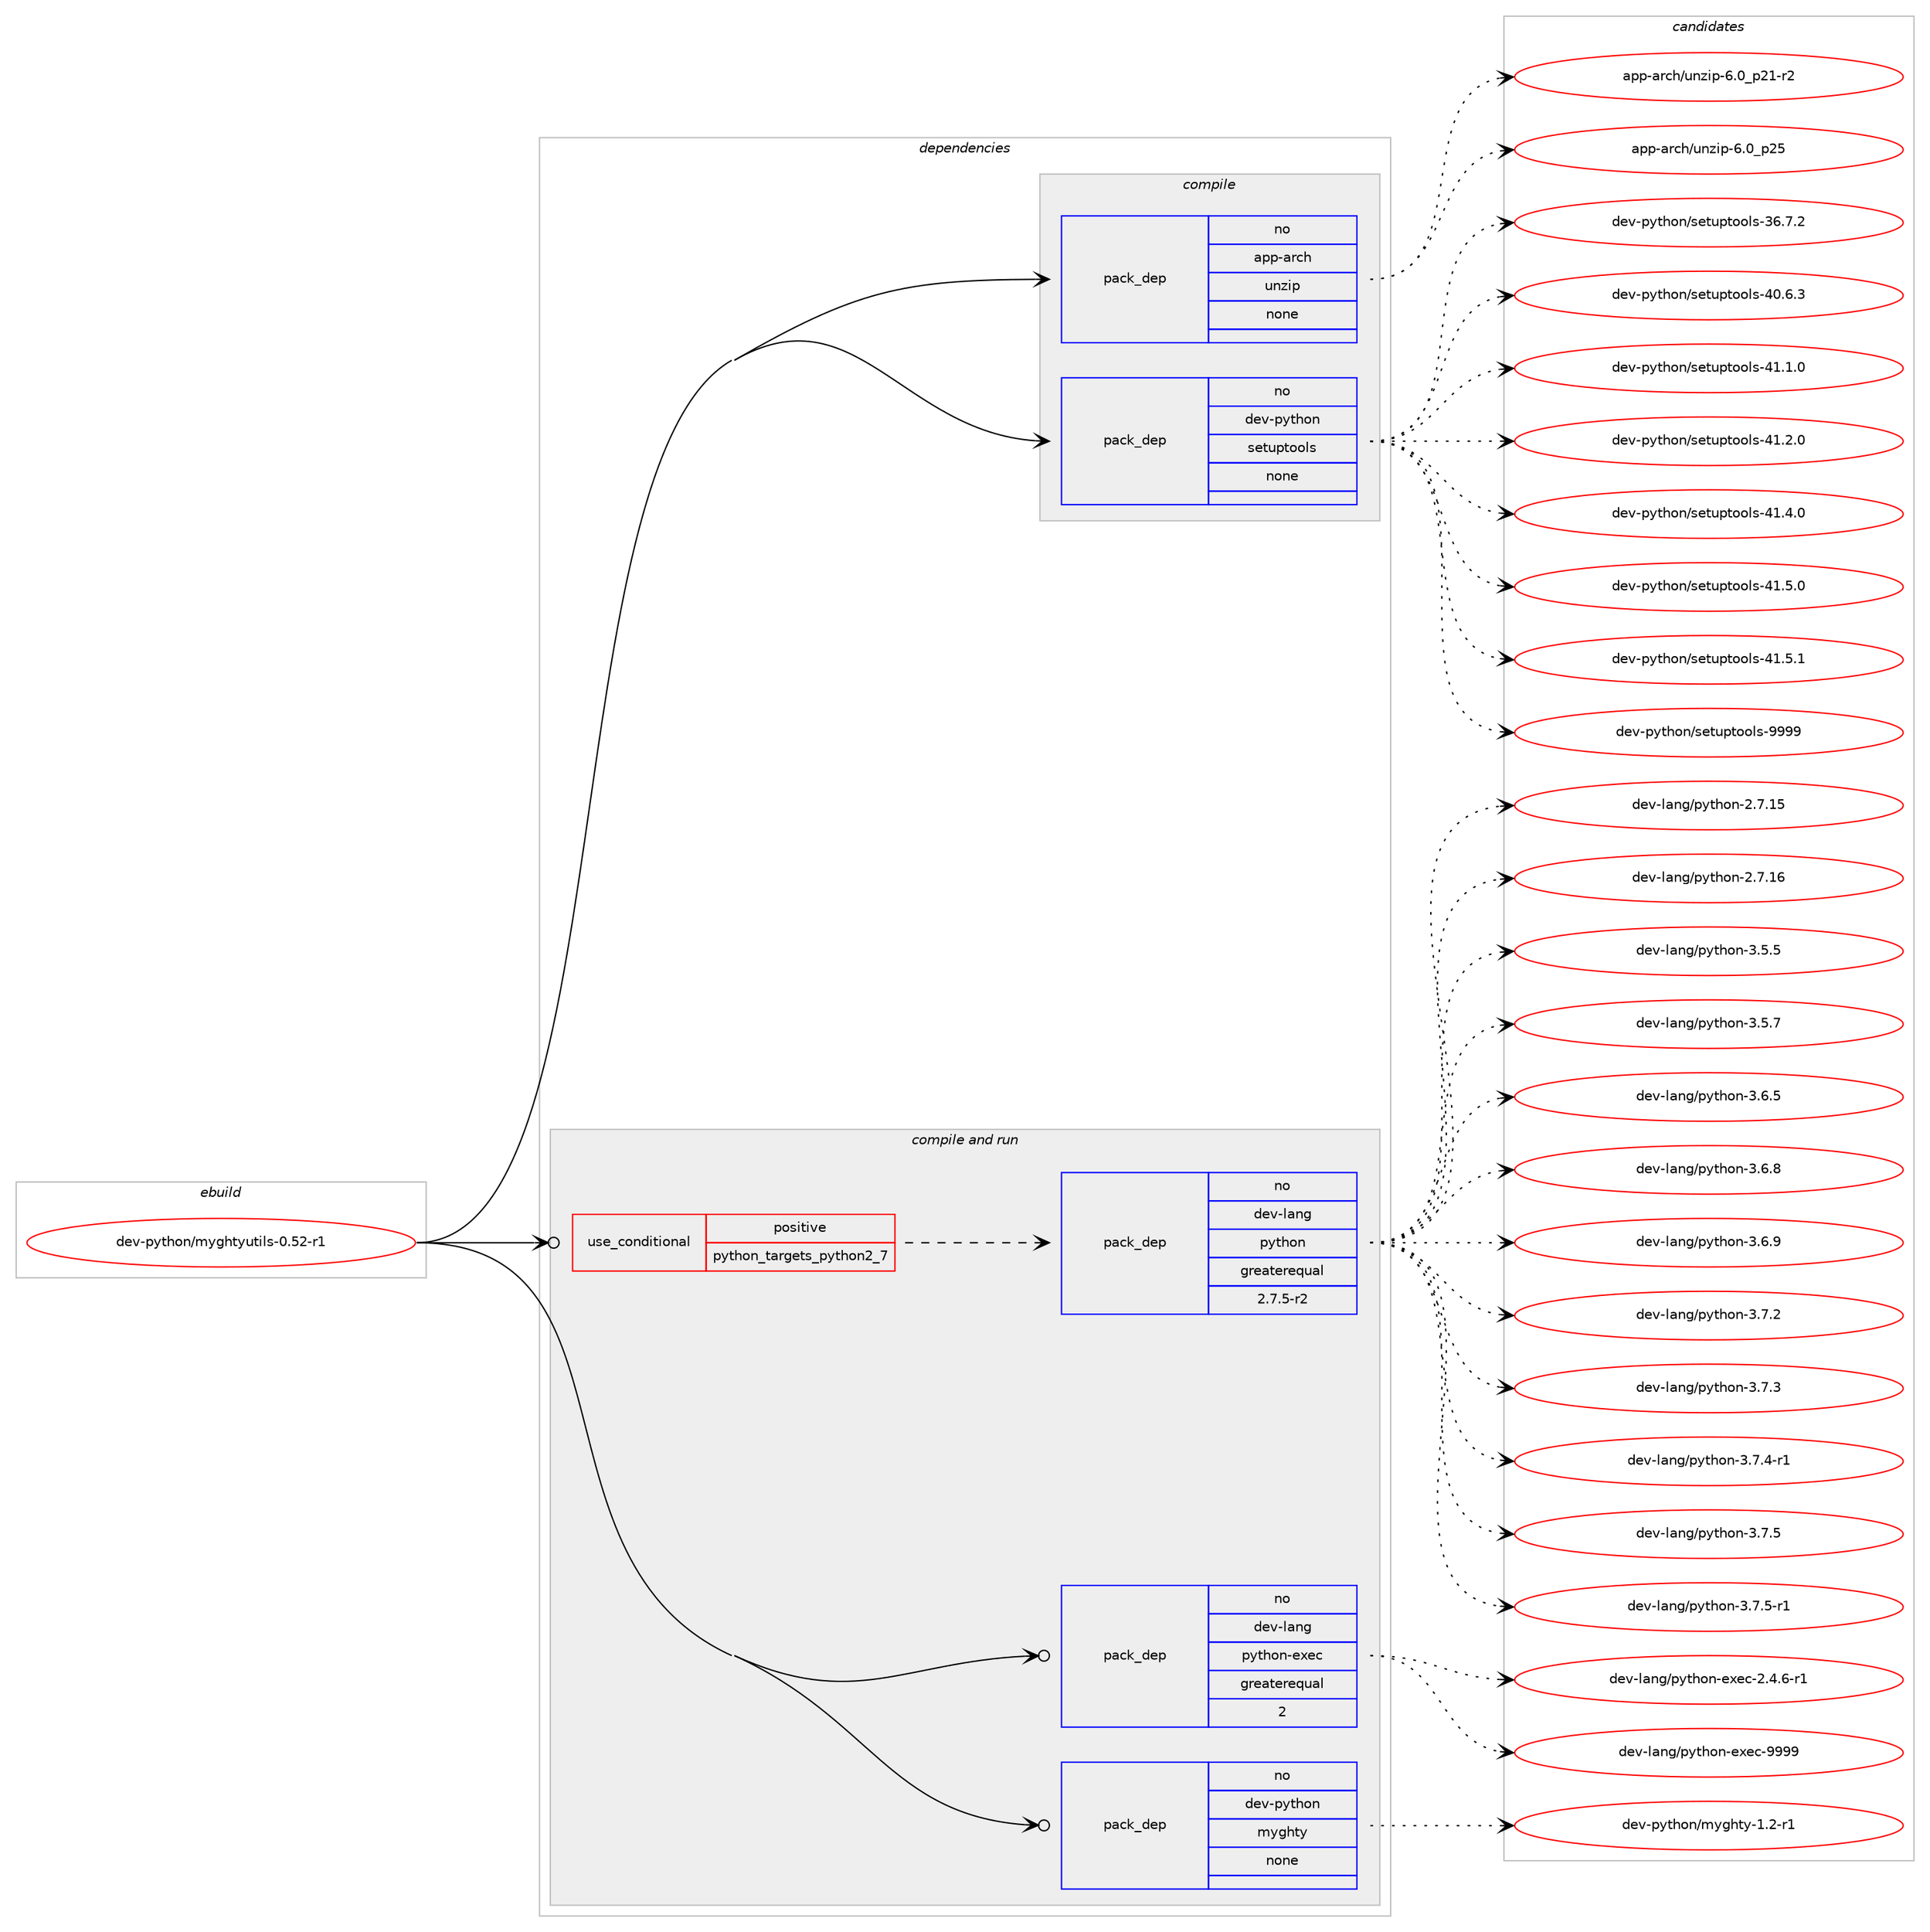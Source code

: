 digraph prolog {

# *************
# Graph options
# *************

newrank=true;
concentrate=true;
compound=true;
graph [rankdir=LR,fontname=Helvetica,fontsize=10,ranksep=1.5];#, ranksep=2.5, nodesep=0.2];
edge  [arrowhead=vee];
node  [fontname=Helvetica,fontsize=10];

# **********
# The ebuild
# **********

subgraph cluster_leftcol {
color=gray;
rank=same;
label=<<i>ebuild</i>>;
id [label="dev-python/myghtyutils-0.52-r1", color=red, width=4, href="../dev-python/myghtyutils-0.52-r1.svg"];
}

# ****************
# The dependencies
# ****************

subgraph cluster_midcol {
color=gray;
label=<<i>dependencies</i>>;
subgraph cluster_compile {
fillcolor="#eeeeee";
style=filled;
label=<<i>compile</i>>;
subgraph pack460821 {
dependency615401 [label=<<TABLE BORDER="0" CELLBORDER="1" CELLSPACING="0" CELLPADDING="4" WIDTH="220"><TR><TD ROWSPAN="6" CELLPADDING="30">pack_dep</TD></TR><TR><TD WIDTH="110">no</TD></TR><TR><TD>app-arch</TD></TR><TR><TD>unzip</TD></TR><TR><TD>none</TD></TR><TR><TD></TD></TR></TABLE>>, shape=none, color=blue];
}
id:e -> dependency615401:w [weight=20,style="solid",arrowhead="vee"];
subgraph pack460822 {
dependency615402 [label=<<TABLE BORDER="0" CELLBORDER="1" CELLSPACING="0" CELLPADDING="4" WIDTH="220"><TR><TD ROWSPAN="6" CELLPADDING="30">pack_dep</TD></TR><TR><TD WIDTH="110">no</TD></TR><TR><TD>dev-python</TD></TR><TR><TD>setuptools</TD></TR><TR><TD>none</TD></TR><TR><TD></TD></TR></TABLE>>, shape=none, color=blue];
}
id:e -> dependency615402:w [weight=20,style="solid",arrowhead="vee"];
}
subgraph cluster_compileandrun {
fillcolor="#eeeeee";
style=filled;
label=<<i>compile and run</i>>;
subgraph cond142775 {
dependency615403 [label=<<TABLE BORDER="0" CELLBORDER="1" CELLSPACING="0" CELLPADDING="4"><TR><TD ROWSPAN="3" CELLPADDING="10">use_conditional</TD></TR><TR><TD>positive</TD></TR><TR><TD>python_targets_python2_7</TD></TR></TABLE>>, shape=none, color=red];
subgraph pack460823 {
dependency615404 [label=<<TABLE BORDER="0" CELLBORDER="1" CELLSPACING="0" CELLPADDING="4" WIDTH="220"><TR><TD ROWSPAN="6" CELLPADDING="30">pack_dep</TD></TR><TR><TD WIDTH="110">no</TD></TR><TR><TD>dev-lang</TD></TR><TR><TD>python</TD></TR><TR><TD>greaterequal</TD></TR><TR><TD>2.7.5-r2</TD></TR></TABLE>>, shape=none, color=blue];
}
dependency615403:e -> dependency615404:w [weight=20,style="dashed",arrowhead="vee"];
}
id:e -> dependency615403:w [weight=20,style="solid",arrowhead="odotvee"];
subgraph pack460824 {
dependency615405 [label=<<TABLE BORDER="0" CELLBORDER="1" CELLSPACING="0" CELLPADDING="4" WIDTH="220"><TR><TD ROWSPAN="6" CELLPADDING="30">pack_dep</TD></TR><TR><TD WIDTH="110">no</TD></TR><TR><TD>dev-lang</TD></TR><TR><TD>python-exec</TD></TR><TR><TD>greaterequal</TD></TR><TR><TD>2</TD></TR></TABLE>>, shape=none, color=blue];
}
id:e -> dependency615405:w [weight=20,style="solid",arrowhead="odotvee"];
subgraph pack460825 {
dependency615406 [label=<<TABLE BORDER="0" CELLBORDER="1" CELLSPACING="0" CELLPADDING="4" WIDTH="220"><TR><TD ROWSPAN="6" CELLPADDING="30">pack_dep</TD></TR><TR><TD WIDTH="110">no</TD></TR><TR><TD>dev-python</TD></TR><TR><TD>myghty</TD></TR><TR><TD>none</TD></TR><TR><TD></TD></TR></TABLE>>, shape=none, color=blue];
}
id:e -> dependency615406:w [weight=20,style="solid",arrowhead="odotvee"];
}
subgraph cluster_run {
fillcolor="#eeeeee";
style=filled;
label=<<i>run</i>>;
}
}

# **************
# The candidates
# **************

subgraph cluster_choices {
rank=same;
color=gray;
label=<<i>candidates</i>>;

subgraph choice460821 {
color=black;
nodesep=1;
choice9711211245971149910447117110122105112455446489511250494511450 [label="app-arch/unzip-6.0_p21-r2", color=red, width=4,href="../app-arch/unzip-6.0_p21-r2.svg"];
choice971121124597114991044711711012210511245544648951125053 [label="app-arch/unzip-6.0_p25", color=red, width=4,href="../app-arch/unzip-6.0_p25.svg"];
dependency615401:e -> choice9711211245971149910447117110122105112455446489511250494511450:w [style=dotted,weight="100"];
dependency615401:e -> choice971121124597114991044711711012210511245544648951125053:w [style=dotted,weight="100"];
}
subgraph choice460822 {
color=black;
nodesep=1;
choice100101118451121211161041111104711510111611711211611111110811545515446554650 [label="dev-python/setuptools-36.7.2", color=red, width=4,href="../dev-python/setuptools-36.7.2.svg"];
choice100101118451121211161041111104711510111611711211611111110811545524846544651 [label="dev-python/setuptools-40.6.3", color=red, width=4,href="../dev-python/setuptools-40.6.3.svg"];
choice100101118451121211161041111104711510111611711211611111110811545524946494648 [label="dev-python/setuptools-41.1.0", color=red, width=4,href="../dev-python/setuptools-41.1.0.svg"];
choice100101118451121211161041111104711510111611711211611111110811545524946504648 [label="dev-python/setuptools-41.2.0", color=red, width=4,href="../dev-python/setuptools-41.2.0.svg"];
choice100101118451121211161041111104711510111611711211611111110811545524946524648 [label="dev-python/setuptools-41.4.0", color=red, width=4,href="../dev-python/setuptools-41.4.0.svg"];
choice100101118451121211161041111104711510111611711211611111110811545524946534648 [label="dev-python/setuptools-41.5.0", color=red, width=4,href="../dev-python/setuptools-41.5.0.svg"];
choice100101118451121211161041111104711510111611711211611111110811545524946534649 [label="dev-python/setuptools-41.5.1", color=red, width=4,href="../dev-python/setuptools-41.5.1.svg"];
choice10010111845112121116104111110471151011161171121161111111081154557575757 [label="dev-python/setuptools-9999", color=red, width=4,href="../dev-python/setuptools-9999.svg"];
dependency615402:e -> choice100101118451121211161041111104711510111611711211611111110811545515446554650:w [style=dotted,weight="100"];
dependency615402:e -> choice100101118451121211161041111104711510111611711211611111110811545524846544651:w [style=dotted,weight="100"];
dependency615402:e -> choice100101118451121211161041111104711510111611711211611111110811545524946494648:w [style=dotted,weight="100"];
dependency615402:e -> choice100101118451121211161041111104711510111611711211611111110811545524946504648:w [style=dotted,weight="100"];
dependency615402:e -> choice100101118451121211161041111104711510111611711211611111110811545524946524648:w [style=dotted,weight="100"];
dependency615402:e -> choice100101118451121211161041111104711510111611711211611111110811545524946534648:w [style=dotted,weight="100"];
dependency615402:e -> choice100101118451121211161041111104711510111611711211611111110811545524946534649:w [style=dotted,weight="100"];
dependency615402:e -> choice10010111845112121116104111110471151011161171121161111111081154557575757:w [style=dotted,weight="100"];
}
subgraph choice460823 {
color=black;
nodesep=1;
choice10010111845108971101034711212111610411111045504655464953 [label="dev-lang/python-2.7.15", color=red, width=4,href="../dev-lang/python-2.7.15.svg"];
choice10010111845108971101034711212111610411111045504655464954 [label="dev-lang/python-2.7.16", color=red, width=4,href="../dev-lang/python-2.7.16.svg"];
choice100101118451089711010347112121116104111110455146534653 [label="dev-lang/python-3.5.5", color=red, width=4,href="../dev-lang/python-3.5.5.svg"];
choice100101118451089711010347112121116104111110455146534655 [label="dev-lang/python-3.5.7", color=red, width=4,href="../dev-lang/python-3.5.7.svg"];
choice100101118451089711010347112121116104111110455146544653 [label="dev-lang/python-3.6.5", color=red, width=4,href="../dev-lang/python-3.6.5.svg"];
choice100101118451089711010347112121116104111110455146544656 [label="dev-lang/python-3.6.8", color=red, width=4,href="../dev-lang/python-3.6.8.svg"];
choice100101118451089711010347112121116104111110455146544657 [label="dev-lang/python-3.6.9", color=red, width=4,href="../dev-lang/python-3.6.9.svg"];
choice100101118451089711010347112121116104111110455146554650 [label="dev-lang/python-3.7.2", color=red, width=4,href="../dev-lang/python-3.7.2.svg"];
choice100101118451089711010347112121116104111110455146554651 [label="dev-lang/python-3.7.3", color=red, width=4,href="../dev-lang/python-3.7.3.svg"];
choice1001011184510897110103471121211161041111104551465546524511449 [label="dev-lang/python-3.7.4-r1", color=red, width=4,href="../dev-lang/python-3.7.4-r1.svg"];
choice100101118451089711010347112121116104111110455146554653 [label="dev-lang/python-3.7.5", color=red, width=4,href="../dev-lang/python-3.7.5.svg"];
choice1001011184510897110103471121211161041111104551465546534511449 [label="dev-lang/python-3.7.5-r1", color=red, width=4,href="../dev-lang/python-3.7.5-r1.svg"];
dependency615404:e -> choice10010111845108971101034711212111610411111045504655464953:w [style=dotted,weight="100"];
dependency615404:e -> choice10010111845108971101034711212111610411111045504655464954:w [style=dotted,weight="100"];
dependency615404:e -> choice100101118451089711010347112121116104111110455146534653:w [style=dotted,weight="100"];
dependency615404:e -> choice100101118451089711010347112121116104111110455146534655:w [style=dotted,weight="100"];
dependency615404:e -> choice100101118451089711010347112121116104111110455146544653:w [style=dotted,weight="100"];
dependency615404:e -> choice100101118451089711010347112121116104111110455146544656:w [style=dotted,weight="100"];
dependency615404:e -> choice100101118451089711010347112121116104111110455146544657:w [style=dotted,weight="100"];
dependency615404:e -> choice100101118451089711010347112121116104111110455146554650:w [style=dotted,weight="100"];
dependency615404:e -> choice100101118451089711010347112121116104111110455146554651:w [style=dotted,weight="100"];
dependency615404:e -> choice1001011184510897110103471121211161041111104551465546524511449:w [style=dotted,weight="100"];
dependency615404:e -> choice100101118451089711010347112121116104111110455146554653:w [style=dotted,weight="100"];
dependency615404:e -> choice1001011184510897110103471121211161041111104551465546534511449:w [style=dotted,weight="100"];
}
subgraph choice460824 {
color=black;
nodesep=1;
choice10010111845108971101034711212111610411111045101120101994550465246544511449 [label="dev-lang/python-exec-2.4.6-r1", color=red, width=4,href="../dev-lang/python-exec-2.4.6-r1.svg"];
choice10010111845108971101034711212111610411111045101120101994557575757 [label="dev-lang/python-exec-9999", color=red, width=4,href="../dev-lang/python-exec-9999.svg"];
dependency615405:e -> choice10010111845108971101034711212111610411111045101120101994550465246544511449:w [style=dotted,weight="100"];
dependency615405:e -> choice10010111845108971101034711212111610411111045101120101994557575757:w [style=dotted,weight="100"];
}
subgraph choice460825 {
color=black;
nodesep=1;
choice1001011184511212111610411111047109121103104116121454946504511449 [label="dev-python/myghty-1.2-r1", color=red, width=4,href="../dev-python/myghty-1.2-r1.svg"];
dependency615406:e -> choice1001011184511212111610411111047109121103104116121454946504511449:w [style=dotted,weight="100"];
}
}

}
